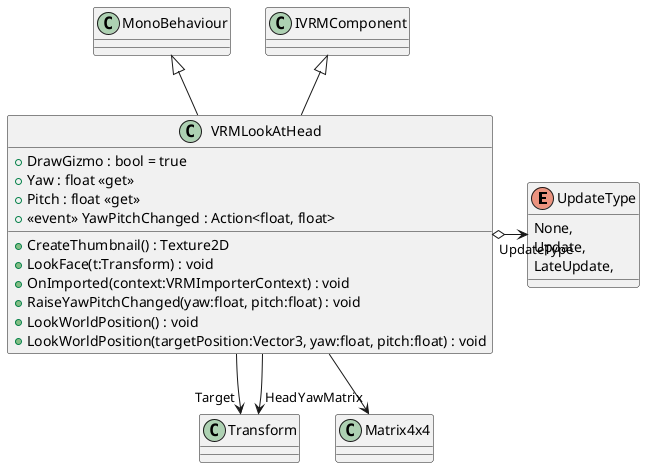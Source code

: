 @startuml
enum UpdateType {
    None,
    Update,
    LateUpdate,
}
class VRMLookAtHead {
    + DrawGizmo : bool = true
    + CreateThumbnail() : Texture2D
    + LookFace(t:Transform) : void
    + OnImported(context:VRMImporterContext) : void
    + Yaw : float <<get>>
    + Pitch : float <<get>>
    +  <<event>> YawPitchChanged : Action<float, float> 
    + RaiseYawPitchChanged(yaw:float, pitch:float) : void
    + LookWorldPosition() : void
    + LookWorldPosition(targetPosition:Vector3, yaw:float, pitch:float) : void
}
MonoBehaviour <|-- VRMLookAtHead
IVRMComponent <|-- VRMLookAtHead
VRMLookAtHead o-> "UpdateType" UpdateType
VRMLookAtHead --> "Target" Transform
VRMLookAtHead --> "Head" Transform
VRMLookAtHead --> "YawMatrix" Matrix4x4
@enduml
